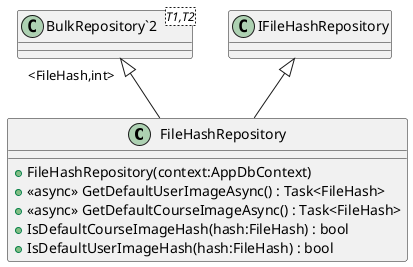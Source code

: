 @startuml
class FileHashRepository {
    + FileHashRepository(context:AppDbContext)
    + <<async>> GetDefaultUserImageAsync() : Task<FileHash>
    + <<async>> GetDefaultCourseImageAsync() : Task<FileHash>
    + IsDefaultCourseImageHash(hash:FileHash) : bool
    + IsDefaultUserImageHash(hash:FileHash) : bool
}
class "BulkRepository`2"<T1,T2> {
}
"BulkRepository`2" "<FileHash,int>" <|-- FileHashRepository
IFileHashRepository <|-- FileHashRepository
@enduml
